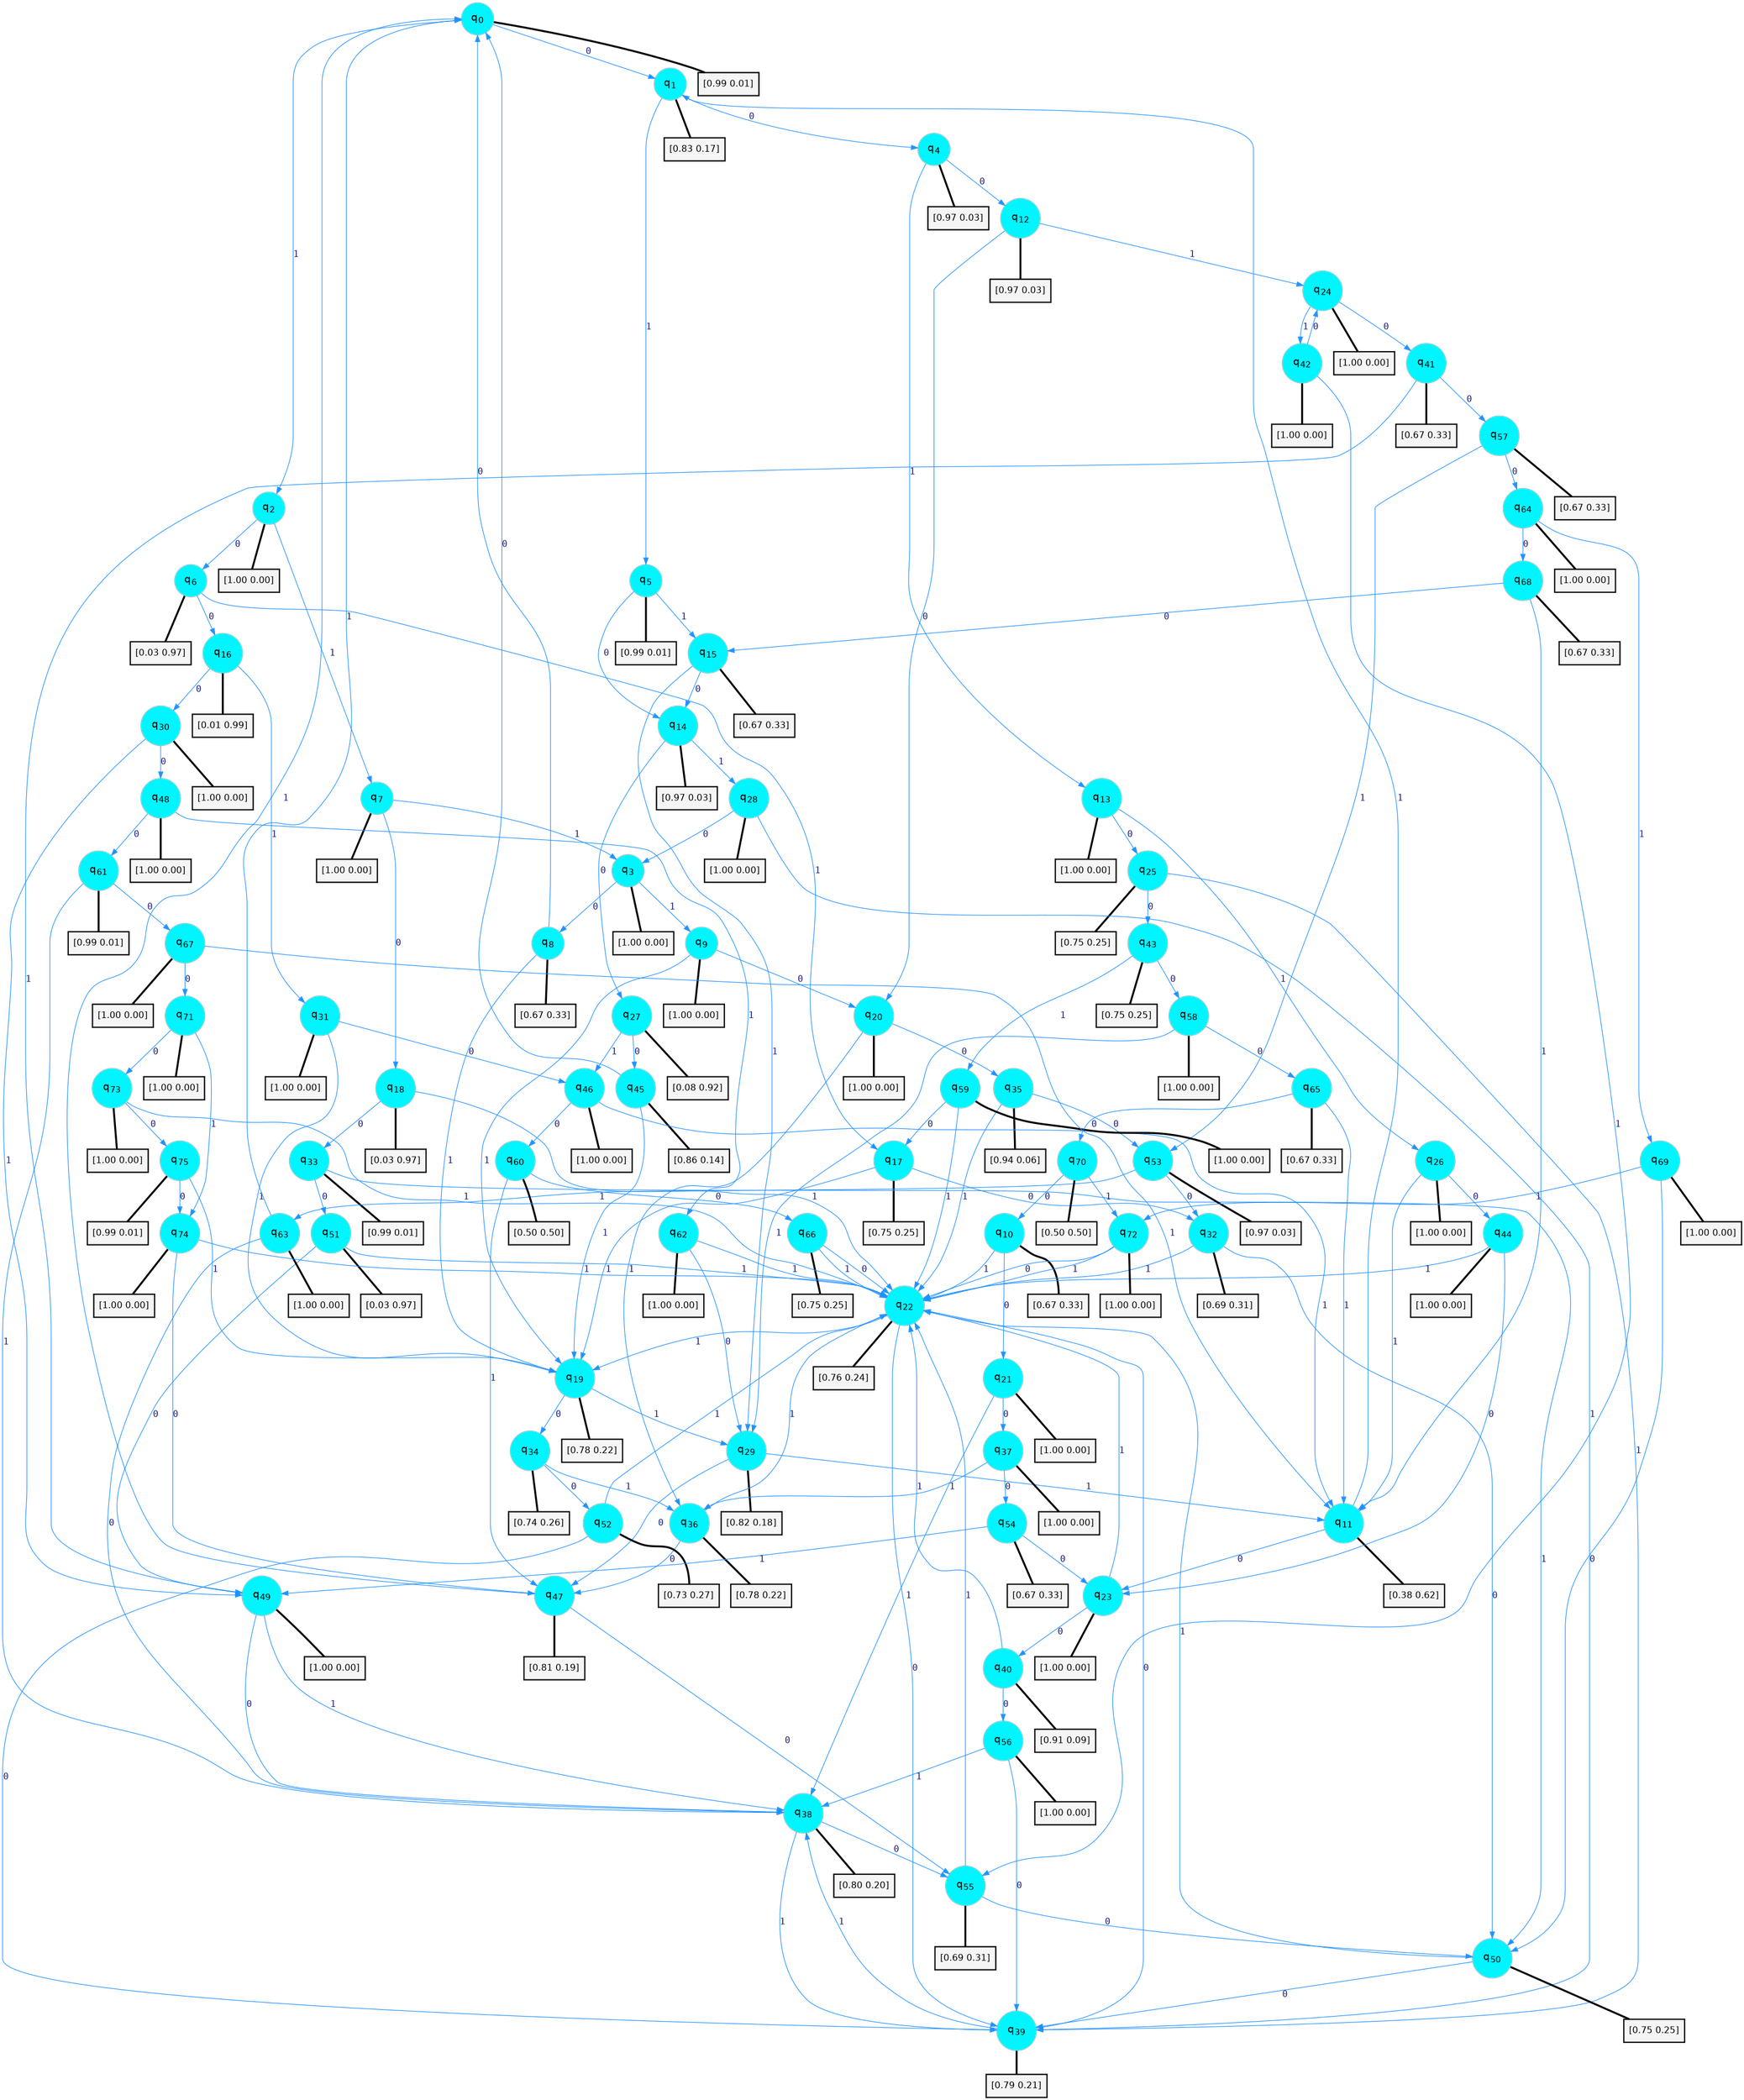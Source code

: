digraph G {
graph [
bgcolor=transparent, dpi=300, rankdir=TD, size="40,25"];
node [
color=gray, fillcolor=turquoise1, fontcolor=black, fontname=Helvetica, fontsize=16, fontweight=bold, shape=circle, style=filled];
edge [
arrowsize=1, color=dodgerblue1, fontcolor=midnightblue, fontname=courier, fontweight=bold, penwidth=1, style=solid, weight=20];
0[label=<q<SUB>0</SUB>>];
1[label=<q<SUB>1</SUB>>];
2[label=<q<SUB>2</SUB>>];
3[label=<q<SUB>3</SUB>>];
4[label=<q<SUB>4</SUB>>];
5[label=<q<SUB>5</SUB>>];
6[label=<q<SUB>6</SUB>>];
7[label=<q<SUB>7</SUB>>];
8[label=<q<SUB>8</SUB>>];
9[label=<q<SUB>9</SUB>>];
10[label=<q<SUB>10</SUB>>];
11[label=<q<SUB>11</SUB>>];
12[label=<q<SUB>12</SUB>>];
13[label=<q<SUB>13</SUB>>];
14[label=<q<SUB>14</SUB>>];
15[label=<q<SUB>15</SUB>>];
16[label=<q<SUB>16</SUB>>];
17[label=<q<SUB>17</SUB>>];
18[label=<q<SUB>18</SUB>>];
19[label=<q<SUB>19</SUB>>];
20[label=<q<SUB>20</SUB>>];
21[label=<q<SUB>21</SUB>>];
22[label=<q<SUB>22</SUB>>];
23[label=<q<SUB>23</SUB>>];
24[label=<q<SUB>24</SUB>>];
25[label=<q<SUB>25</SUB>>];
26[label=<q<SUB>26</SUB>>];
27[label=<q<SUB>27</SUB>>];
28[label=<q<SUB>28</SUB>>];
29[label=<q<SUB>29</SUB>>];
30[label=<q<SUB>30</SUB>>];
31[label=<q<SUB>31</SUB>>];
32[label=<q<SUB>32</SUB>>];
33[label=<q<SUB>33</SUB>>];
34[label=<q<SUB>34</SUB>>];
35[label=<q<SUB>35</SUB>>];
36[label=<q<SUB>36</SUB>>];
37[label=<q<SUB>37</SUB>>];
38[label=<q<SUB>38</SUB>>];
39[label=<q<SUB>39</SUB>>];
40[label=<q<SUB>40</SUB>>];
41[label=<q<SUB>41</SUB>>];
42[label=<q<SUB>42</SUB>>];
43[label=<q<SUB>43</SUB>>];
44[label=<q<SUB>44</SUB>>];
45[label=<q<SUB>45</SUB>>];
46[label=<q<SUB>46</SUB>>];
47[label=<q<SUB>47</SUB>>];
48[label=<q<SUB>48</SUB>>];
49[label=<q<SUB>49</SUB>>];
50[label=<q<SUB>50</SUB>>];
51[label=<q<SUB>51</SUB>>];
52[label=<q<SUB>52</SUB>>];
53[label=<q<SUB>53</SUB>>];
54[label=<q<SUB>54</SUB>>];
55[label=<q<SUB>55</SUB>>];
56[label=<q<SUB>56</SUB>>];
57[label=<q<SUB>57</SUB>>];
58[label=<q<SUB>58</SUB>>];
59[label=<q<SUB>59</SUB>>];
60[label=<q<SUB>60</SUB>>];
61[label=<q<SUB>61</SUB>>];
62[label=<q<SUB>62</SUB>>];
63[label=<q<SUB>63</SUB>>];
64[label=<q<SUB>64</SUB>>];
65[label=<q<SUB>65</SUB>>];
66[label=<q<SUB>66</SUB>>];
67[label=<q<SUB>67</SUB>>];
68[label=<q<SUB>68</SUB>>];
69[label=<q<SUB>69</SUB>>];
70[label=<q<SUB>70</SUB>>];
71[label=<q<SUB>71</SUB>>];
72[label=<q<SUB>72</SUB>>];
73[label=<q<SUB>73</SUB>>];
74[label=<q<SUB>74</SUB>>];
75[label=<q<SUB>75</SUB>>];
76[label="[0.99 0.01]", shape=box,fontcolor=black, fontname=Helvetica, fontsize=14, penwidth=2, fillcolor=whitesmoke,color=black];
77[label="[0.83 0.17]", shape=box,fontcolor=black, fontname=Helvetica, fontsize=14, penwidth=2, fillcolor=whitesmoke,color=black];
78[label="[1.00 0.00]", shape=box,fontcolor=black, fontname=Helvetica, fontsize=14, penwidth=2, fillcolor=whitesmoke,color=black];
79[label="[1.00 0.00]", shape=box,fontcolor=black, fontname=Helvetica, fontsize=14, penwidth=2, fillcolor=whitesmoke,color=black];
80[label="[0.97 0.03]", shape=box,fontcolor=black, fontname=Helvetica, fontsize=14, penwidth=2, fillcolor=whitesmoke,color=black];
81[label="[0.99 0.01]", shape=box,fontcolor=black, fontname=Helvetica, fontsize=14, penwidth=2, fillcolor=whitesmoke,color=black];
82[label="[0.03 0.97]", shape=box,fontcolor=black, fontname=Helvetica, fontsize=14, penwidth=2, fillcolor=whitesmoke,color=black];
83[label="[1.00 0.00]", shape=box,fontcolor=black, fontname=Helvetica, fontsize=14, penwidth=2, fillcolor=whitesmoke,color=black];
84[label="[0.67 0.33]", shape=box,fontcolor=black, fontname=Helvetica, fontsize=14, penwidth=2, fillcolor=whitesmoke,color=black];
85[label="[1.00 0.00]", shape=box,fontcolor=black, fontname=Helvetica, fontsize=14, penwidth=2, fillcolor=whitesmoke,color=black];
86[label="[0.67 0.33]", shape=box,fontcolor=black, fontname=Helvetica, fontsize=14, penwidth=2, fillcolor=whitesmoke,color=black];
87[label="[0.38 0.62]", shape=box,fontcolor=black, fontname=Helvetica, fontsize=14, penwidth=2, fillcolor=whitesmoke,color=black];
88[label="[0.97 0.03]", shape=box,fontcolor=black, fontname=Helvetica, fontsize=14, penwidth=2, fillcolor=whitesmoke,color=black];
89[label="[1.00 0.00]", shape=box,fontcolor=black, fontname=Helvetica, fontsize=14, penwidth=2, fillcolor=whitesmoke,color=black];
90[label="[0.97 0.03]", shape=box,fontcolor=black, fontname=Helvetica, fontsize=14, penwidth=2, fillcolor=whitesmoke,color=black];
91[label="[0.67 0.33]", shape=box,fontcolor=black, fontname=Helvetica, fontsize=14, penwidth=2, fillcolor=whitesmoke,color=black];
92[label="[0.01 0.99]", shape=box,fontcolor=black, fontname=Helvetica, fontsize=14, penwidth=2, fillcolor=whitesmoke,color=black];
93[label="[0.75 0.25]", shape=box,fontcolor=black, fontname=Helvetica, fontsize=14, penwidth=2, fillcolor=whitesmoke,color=black];
94[label="[0.03 0.97]", shape=box,fontcolor=black, fontname=Helvetica, fontsize=14, penwidth=2, fillcolor=whitesmoke,color=black];
95[label="[0.78 0.22]", shape=box,fontcolor=black, fontname=Helvetica, fontsize=14, penwidth=2, fillcolor=whitesmoke,color=black];
96[label="[1.00 0.00]", shape=box,fontcolor=black, fontname=Helvetica, fontsize=14, penwidth=2, fillcolor=whitesmoke,color=black];
97[label="[1.00 0.00]", shape=box,fontcolor=black, fontname=Helvetica, fontsize=14, penwidth=2, fillcolor=whitesmoke,color=black];
98[label="[0.76 0.24]", shape=box,fontcolor=black, fontname=Helvetica, fontsize=14, penwidth=2, fillcolor=whitesmoke,color=black];
99[label="[1.00 0.00]", shape=box,fontcolor=black, fontname=Helvetica, fontsize=14, penwidth=2, fillcolor=whitesmoke,color=black];
100[label="[1.00 0.00]", shape=box,fontcolor=black, fontname=Helvetica, fontsize=14, penwidth=2, fillcolor=whitesmoke,color=black];
101[label="[0.75 0.25]", shape=box,fontcolor=black, fontname=Helvetica, fontsize=14, penwidth=2, fillcolor=whitesmoke,color=black];
102[label="[1.00 0.00]", shape=box,fontcolor=black, fontname=Helvetica, fontsize=14, penwidth=2, fillcolor=whitesmoke,color=black];
103[label="[0.08 0.92]", shape=box,fontcolor=black, fontname=Helvetica, fontsize=14, penwidth=2, fillcolor=whitesmoke,color=black];
104[label="[1.00 0.00]", shape=box,fontcolor=black, fontname=Helvetica, fontsize=14, penwidth=2, fillcolor=whitesmoke,color=black];
105[label="[0.82 0.18]", shape=box,fontcolor=black, fontname=Helvetica, fontsize=14, penwidth=2, fillcolor=whitesmoke,color=black];
106[label="[1.00 0.00]", shape=box,fontcolor=black, fontname=Helvetica, fontsize=14, penwidth=2, fillcolor=whitesmoke,color=black];
107[label="[1.00 0.00]", shape=box,fontcolor=black, fontname=Helvetica, fontsize=14, penwidth=2, fillcolor=whitesmoke,color=black];
108[label="[0.69 0.31]", shape=box,fontcolor=black, fontname=Helvetica, fontsize=14, penwidth=2, fillcolor=whitesmoke,color=black];
109[label="[0.99 0.01]", shape=box,fontcolor=black, fontname=Helvetica, fontsize=14, penwidth=2, fillcolor=whitesmoke,color=black];
110[label="[0.74 0.26]", shape=box,fontcolor=black, fontname=Helvetica, fontsize=14, penwidth=2, fillcolor=whitesmoke,color=black];
111[label="[0.94 0.06]", shape=box,fontcolor=black, fontname=Helvetica, fontsize=14, penwidth=2, fillcolor=whitesmoke,color=black];
112[label="[0.78 0.22]", shape=box,fontcolor=black, fontname=Helvetica, fontsize=14, penwidth=2, fillcolor=whitesmoke,color=black];
113[label="[1.00 0.00]", shape=box,fontcolor=black, fontname=Helvetica, fontsize=14, penwidth=2, fillcolor=whitesmoke,color=black];
114[label="[0.80 0.20]", shape=box,fontcolor=black, fontname=Helvetica, fontsize=14, penwidth=2, fillcolor=whitesmoke,color=black];
115[label="[0.79 0.21]", shape=box,fontcolor=black, fontname=Helvetica, fontsize=14, penwidth=2, fillcolor=whitesmoke,color=black];
116[label="[0.91 0.09]", shape=box,fontcolor=black, fontname=Helvetica, fontsize=14, penwidth=2, fillcolor=whitesmoke,color=black];
117[label="[0.67 0.33]", shape=box,fontcolor=black, fontname=Helvetica, fontsize=14, penwidth=2, fillcolor=whitesmoke,color=black];
118[label="[1.00 0.00]", shape=box,fontcolor=black, fontname=Helvetica, fontsize=14, penwidth=2, fillcolor=whitesmoke,color=black];
119[label="[0.75 0.25]", shape=box,fontcolor=black, fontname=Helvetica, fontsize=14, penwidth=2, fillcolor=whitesmoke,color=black];
120[label="[1.00 0.00]", shape=box,fontcolor=black, fontname=Helvetica, fontsize=14, penwidth=2, fillcolor=whitesmoke,color=black];
121[label="[0.86 0.14]", shape=box,fontcolor=black, fontname=Helvetica, fontsize=14, penwidth=2, fillcolor=whitesmoke,color=black];
122[label="[1.00 0.00]", shape=box,fontcolor=black, fontname=Helvetica, fontsize=14, penwidth=2, fillcolor=whitesmoke,color=black];
123[label="[0.81 0.19]", shape=box,fontcolor=black, fontname=Helvetica, fontsize=14, penwidth=2, fillcolor=whitesmoke,color=black];
124[label="[1.00 0.00]", shape=box,fontcolor=black, fontname=Helvetica, fontsize=14, penwidth=2, fillcolor=whitesmoke,color=black];
125[label="[1.00 0.00]", shape=box,fontcolor=black, fontname=Helvetica, fontsize=14, penwidth=2, fillcolor=whitesmoke,color=black];
126[label="[0.75 0.25]", shape=box,fontcolor=black, fontname=Helvetica, fontsize=14, penwidth=2, fillcolor=whitesmoke,color=black];
127[label="[0.03 0.97]", shape=box,fontcolor=black, fontname=Helvetica, fontsize=14, penwidth=2, fillcolor=whitesmoke,color=black];
128[label="[0.73 0.27]", shape=box,fontcolor=black, fontname=Helvetica, fontsize=14, penwidth=2, fillcolor=whitesmoke,color=black];
129[label="[0.97 0.03]", shape=box,fontcolor=black, fontname=Helvetica, fontsize=14, penwidth=2, fillcolor=whitesmoke,color=black];
130[label="[0.67 0.33]", shape=box,fontcolor=black, fontname=Helvetica, fontsize=14, penwidth=2, fillcolor=whitesmoke,color=black];
131[label="[0.69 0.31]", shape=box,fontcolor=black, fontname=Helvetica, fontsize=14, penwidth=2, fillcolor=whitesmoke,color=black];
132[label="[1.00 0.00]", shape=box,fontcolor=black, fontname=Helvetica, fontsize=14, penwidth=2, fillcolor=whitesmoke,color=black];
133[label="[0.67 0.33]", shape=box,fontcolor=black, fontname=Helvetica, fontsize=14, penwidth=2, fillcolor=whitesmoke,color=black];
134[label="[1.00 0.00]", shape=box,fontcolor=black, fontname=Helvetica, fontsize=14, penwidth=2, fillcolor=whitesmoke,color=black];
135[label="[1.00 0.00]", shape=box,fontcolor=black, fontname=Helvetica, fontsize=14, penwidth=2, fillcolor=whitesmoke,color=black];
136[label="[0.50 0.50]", shape=box,fontcolor=black, fontname=Helvetica, fontsize=14, penwidth=2, fillcolor=whitesmoke,color=black];
137[label="[0.99 0.01]", shape=box,fontcolor=black, fontname=Helvetica, fontsize=14, penwidth=2, fillcolor=whitesmoke,color=black];
138[label="[1.00 0.00]", shape=box,fontcolor=black, fontname=Helvetica, fontsize=14, penwidth=2, fillcolor=whitesmoke,color=black];
139[label="[1.00 0.00]", shape=box,fontcolor=black, fontname=Helvetica, fontsize=14, penwidth=2, fillcolor=whitesmoke,color=black];
140[label="[1.00 0.00]", shape=box,fontcolor=black, fontname=Helvetica, fontsize=14, penwidth=2, fillcolor=whitesmoke,color=black];
141[label="[0.67 0.33]", shape=box,fontcolor=black, fontname=Helvetica, fontsize=14, penwidth=2, fillcolor=whitesmoke,color=black];
142[label="[0.75 0.25]", shape=box,fontcolor=black, fontname=Helvetica, fontsize=14, penwidth=2, fillcolor=whitesmoke,color=black];
143[label="[1.00 0.00]", shape=box,fontcolor=black, fontname=Helvetica, fontsize=14, penwidth=2, fillcolor=whitesmoke,color=black];
144[label="[0.67 0.33]", shape=box,fontcolor=black, fontname=Helvetica, fontsize=14, penwidth=2, fillcolor=whitesmoke,color=black];
145[label="[1.00 0.00]", shape=box,fontcolor=black, fontname=Helvetica, fontsize=14, penwidth=2, fillcolor=whitesmoke,color=black];
146[label="[0.50 0.50]", shape=box,fontcolor=black, fontname=Helvetica, fontsize=14, penwidth=2, fillcolor=whitesmoke,color=black];
147[label="[1.00 0.00]", shape=box,fontcolor=black, fontname=Helvetica, fontsize=14, penwidth=2, fillcolor=whitesmoke,color=black];
148[label="[1.00 0.00]", shape=box,fontcolor=black, fontname=Helvetica, fontsize=14, penwidth=2, fillcolor=whitesmoke,color=black];
149[label="[1.00 0.00]", shape=box,fontcolor=black, fontname=Helvetica, fontsize=14, penwidth=2, fillcolor=whitesmoke,color=black];
150[label="[1.00 0.00]", shape=box,fontcolor=black, fontname=Helvetica, fontsize=14, penwidth=2, fillcolor=whitesmoke,color=black];
151[label="[0.99 0.01]", shape=box,fontcolor=black, fontname=Helvetica, fontsize=14, penwidth=2, fillcolor=whitesmoke,color=black];
0->1 [label=0];
0->2 [label=1];
0->76 [arrowhead=none, penwidth=3,color=black];
1->4 [label=0];
1->5 [label=1];
1->77 [arrowhead=none, penwidth=3,color=black];
2->6 [label=0];
2->7 [label=1];
2->78 [arrowhead=none, penwidth=3,color=black];
3->8 [label=0];
3->9 [label=1];
3->79 [arrowhead=none, penwidth=3,color=black];
4->12 [label=0];
4->13 [label=1];
4->80 [arrowhead=none, penwidth=3,color=black];
5->14 [label=0];
5->15 [label=1];
5->81 [arrowhead=none, penwidth=3,color=black];
6->16 [label=0];
6->17 [label=1];
6->82 [arrowhead=none, penwidth=3,color=black];
7->18 [label=0];
7->3 [label=1];
7->83 [arrowhead=none, penwidth=3,color=black];
8->0 [label=0];
8->19 [label=1];
8->84 [arrowhead=none, penwidth=3,color=black];
9->20 [label=0];
9->19 [label=1];
9->85 [arrowhead=none, penwidth=3,color=black];
10->21 [label=0];
10->22 [label=1];
10->86 [arrowhead=none, penwidth=3,color=black];
11->23 [label=0];
11->1 [label=1];
11->87 [arrowhead=none, penwidth=3,color=black];
12->20 [label=0];
12->24 [label=1];
12->88 [arrowhead=none, penwidth=3,color=black];
13->25 [label=0];
13->26 [label=1];
13->89 [arrowhead=none, penwidth=3,color=black];
14->27 [label=0];
14->28 [label=1];
14->90 [arrowhead=none, penwidth=3,color=black];
15->14 [label=0];
15->29 [label=1];
15->91 [arrowhead=none, penwidth=3,color=black];
16->30 [label=0];
16->31 [label=1];
16->92 [arrowhead=none, penwidth=3,color=black];
17->32 [label=0];
17->19 [label=1];
17->93 [arrowhead=none, penwidth=3,color=black];
18->33 [label=0];
18->22 [label=1];
18->94 [arrowhead=none, penwidth=3,color=black];
19->34 [label=0];
19->29 [label=1];
19->95 [arrowhead=none, penwidth=3,color=black];
20->35 [label=0];
20->36 [label=1];
20->96 [arrowhead=none, penwidth=3,color=black];
21->37 [label=0];
21->38 [label=1];
21->97 [arrowhead=none, penwidth=3,color=black];
22->39 [label=0];
22->19 [label=1];
22->98 [arrowhead=none, penwidth=3,color=black];
23->40 [label=0];
23->22 [label=1];
23->99 [arrowhead=none, penwidth=3,color=black];
24->41 [label=0];
24->42 [label=1];
24->100 [arrowhead=none, penwidth=3,color=black];
25->43 [label=0];
25->39 [label=1];
25->101 [arrowhead=none, penwidth=3,color=black];
26->44 [label=0];
26->11 [label=1];
26->102 [arrowhead=none, penwidth=3,color=black];
27->45 [label=0];
27->46 [label=1];
27->103 [arrowhead=none, penwidth=3,color=black];
28->3 [label=0];
28->39 [label=1];
28->104 [arrowhead=none, penwidth=3,color=black];
29->47 [label=0];
29->11 [label=1];
29->105 [arrowhead=none, penwidth=3,color=black];
30->48 [label=0];
30->49 [label=1];
30->106 [arrowhead=none, penwidth=3,color=black];
31->46 [label=0];
31->19 [label=1];
31->107 [arrowhead=none, penwidth=3,color=black];
32->50 [label=0];
32->22 [label=1];
32->108 [arrowhead=none, penwidth=3,color=black];
33->51 [label=0];
33->50 [label=1];
33->109 [arrowhead=none, penwidth=3,color=black];
34->52 [label=0];
34->36 [label=1];
34->110 [arrowhead=none, penwidth=3,color=black];
35->53 [label=0];
35->22 [label=1];
35->111 [arrowhead=none, penwidth=3,color=black];
36->47 [label=0];
36->22 [label=1];
36->112 [arrowhead=none, penwidth=3,color=black];
37->54 [label=0];
37->36 [label=1];
37->113 [arrowhead=none, penwidth=3,color=black];
38->55 [label=0];
38->39 [label=1];
38->114 [arrowhead=none, penwidth=3,color=black];
39->22 [label=0];
39->38 [label=1];
39->115 [arrowhead=none, penwidth=3,color=black];
40->56 [label=0];
40->22 [label=1];
40->116 [arrowhead=none, penwidth=3,color=black];
41->57 [label=0];
41->49 [label=1];
41->117 [arrowhead=none, penwidth=3,color=black];
42->24 [label=0];
42->55 [label=1];
42->118 [arrowhead=none, penwidth=3,color=black];
43->58 [label=0];
43->59 [label=1];
43->119 [arrowhead=none, penwidth=3,color=black];
44->23 [label=0];
44->22 [label=1];
44->120 [arrowhead=none, penwidth=3,color=black];
45->0 [label=0];
45->19 [label=1];
45->121 [arrowhead=none, penwidth=3,color=black];
46->60 [label=0];
46->11 [label=1];
46->122 [arrowhead=none, penwidth=3,color=black];
47->55 [label=0];
47->0 [label=1];
47->123 [arrowhead=none, penwidth=3,color=black];
48->61 [label=0];
48->62 [label=1];
48->124 [arrowhead=none, penwidth=3,color=black];
49->38 [label=0];
49->38 [label=1];
49->125 [arrowhead=none, penwidth=3,color=black];
50->39 [label=0];
50->22 [label=1];
50->126 [arrowhead=none, penwidth=3,color=black];
51->49 [label=0];
51->22 [label=1];
51->127 [arrowhead=none, penwidth=3,color=black];
52->39 [label=0];
52->22 [label=1];
52->128 [arrowhead=none, penwidth=3,color=black];
53->32 [label=0];
53->63 [label=1];
53->129 [arrowhead=none, penwidth=3,color=black];
54->23 [label=0];
54->49 [label=1];
54->130 [arrowhead=none, penwidth=3,color=black];
55->50 [label=0];
55->22 [label=1];
55->131 [arrowhead=none, penwidth=3,color=black];
56->39 [label=0];
56->38 [label=1];
56->132 [arrowhead=none, penwidth=3,color=black];
57->64 [label=0];
57->53 [label=1];
57->133 [arrowhead=none, penwidth=3,color=black];
58->65 [label=0];
58->29 [label=1];
58->134 [arrowhead=none, penwidth=3,color=black];
59->17 [label=0];
59->22 [label=1];
59->135 [arrowhead=none, penwidth=3,color=black];
60->66 [label=0];
60->47 [label=1];
60->136 [arrowhead=none, penwidth=3,color=black];
61->67 [label=0];
61->38 [label=1];
61->137 [arrowhead=none, penwidth=3,color=black];
62->29 [label=0];
62->22 [label=1];
62->138 [arrowhead=none, penwidth=3,color=black];
63->38 [label=0];
63->0 [label=1];
63->139 [arrowhead=none, penwidth=3,color=black];
64->68 [label=0];
64->69 [label=1];
64->140 [arrowhead=none, penwidth=3,color=black];
65->70 [label=0];
65->11 [label=1];
65->141 [arrowhead=none, penwidth=3,color=black];
66->22 [label=0];
66->22 [label=1];
66->142 [arrowhead=none, penwidth=3,color=black];
67->71 [label=0];
67->11 [label=1];
67->143 [arrowhead=none, penwidth=3,color=black];
68->15 [label=0];
68->11 [label=1];
68->144 [arrowhead=none, penwidth=3,color=black];
69->50 [label=0];
69->72 [label=1];
69->145 [arrowhead=none, penwidth=3,color=black];
70->10 [label=0];
70->72 [label=1];
70->146 [arrowhead=none, penwidth=3,color=black];
71->73 [label=0];
71->74 [label=1];
71->147 [arrowhead=none, penwidth=3,color=black];
72->22 [label=0];
72->22 [label=1];
72->148 [arrowhead=none, penwidth=3,color=black];
73->75 [label=0];
73->22 [label=1];
73->149 [arrowhead=none, penwidth=3,color=black];
74->47 [label=0];
74->22 [label=1];
74->150 [arrowhead=none, penwidth=3,color=black];
75->74 [label=0];
75->19 [label=1];
75->151 [arrowhead=none, penwidth=3,color=black];
}

